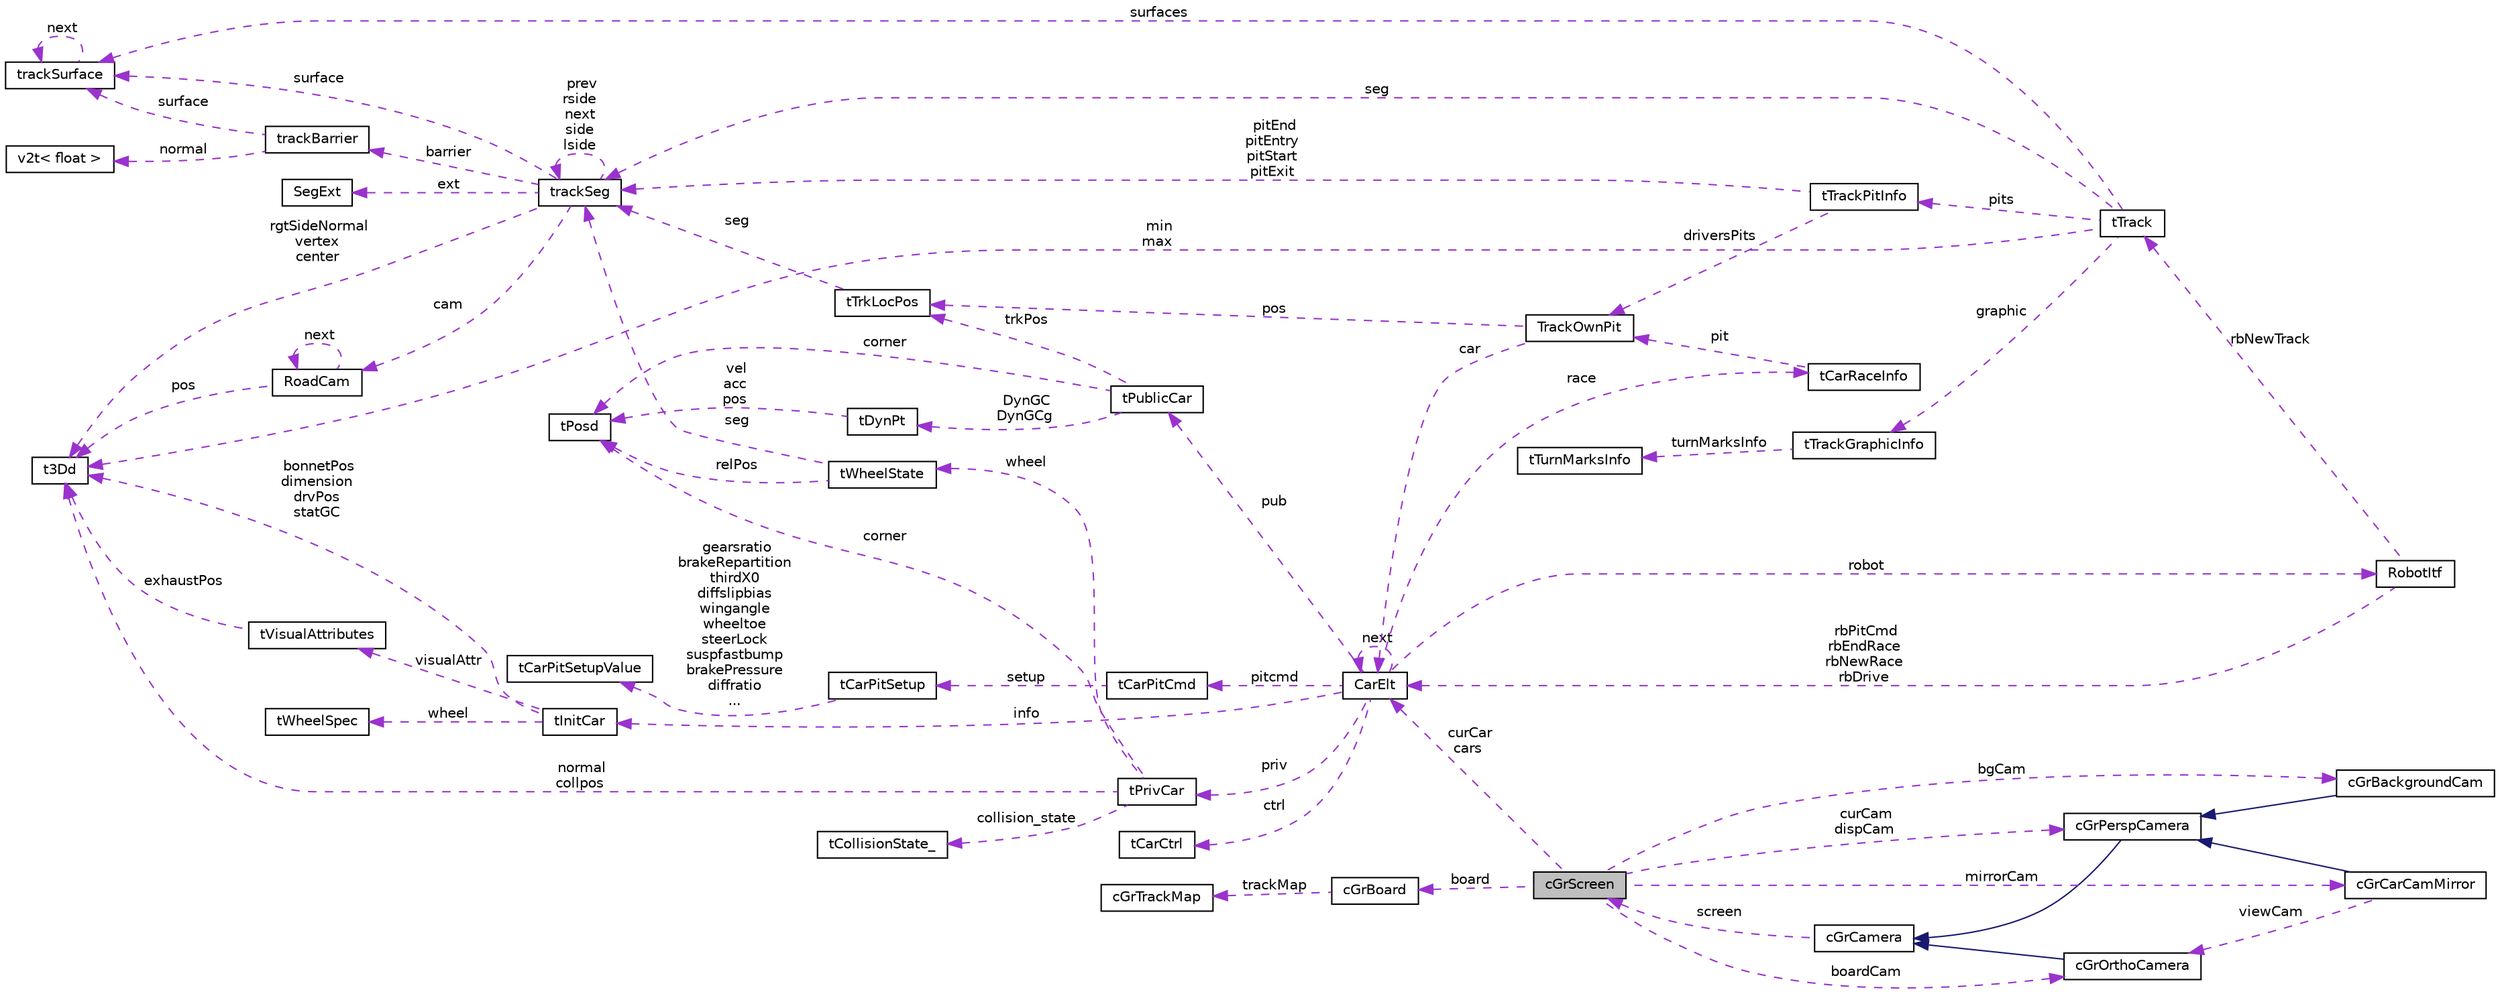 digraph "cGrScreen"
{
  edge [fontname="Helvetica",fontsize="10",labelfontname="Helvetica",labelfontsize="10"];
  node [fontname="Helvetica",fontsize="10",shape=record];
  rankdir="LR";
  Node1 [label="cGrScreen",height=0.2,width=0.4,color="black", fillcolor="grey75", style="filled", fontcolor="black"];
  Node2 -> Node1 [dir="back",color="darkorchid3",fontsize="10",style="dashed",label=" boardCam" ,fontname="Helvetica"];
  Node2 [label="cGrOrthoCamera",height=0.2,width=0.4,color="black", fillcolor="white", style="filled",URL="$classc_gr_ortho_camera.html"];
  Node3 -> Node2 [dir="back",color="midnightblue",fontsize="10",style="solid",fontname="Helvetica"];
  Node3 [label="cGrCamera",height=0.2,width=0.4,color="black", fillcolor="white", style="filled",URL="$classc_gr_camera.html"];
  Node1 -> Node3 [dir="back",color="darkorchid3",fontsize="10",style="dashed",label=" screen" ,fontname="Helvetica"];
  Node4 -> Node1 [dir="back",color="darkorchid3",fontsize="10",style="dashed",label=" mirrorCam" ,fontname="Helvetica"];
  Node4 [label="cGrCarCamMirror",height=0.2,width=0.4,color="black", fillcolor="white", style="filled",URL="$classc_gr_car_cam_mirror.html"];
  Node5 -> Node4 [dir="back",color="midnightblue",fontsize="10",style="solid",fontname="Helvetica"];
  Node5 [label="cGrPerspCamera",height=0.2,width=0.4,color="black", fillcolor="white", style="filled",URL="$classc_gr_persp_camera.html"];
  Node3 -> Node5 [dir="back",color="midnightblue",fontsize="10",style="solid",fontname="Helvetica"];
  Node2 -> Node4 [dir="back",color="darkorchid3",fontsize="10",style="dashed",label=" viewCam" ,fontname="Helvetica"];
  Node6 -> Node1 [dir="back",color="darkorchid3",fontsize="10",style="dashed",label=" curCar\ncars" ,fontname="Helvetica"];
  Node6 [label="CarElt",height=0.2,width=0.4,color="black", fillcolor="white", style="filled",URL="$struct_car_elt.html",tooltip="Car structure (tCarElt). "];
  Node7 -> Node6 [dir="back",color="darkorchid3",fontsize="10",style="dashed",label=" robot" ,fontname="Helvetica"];
  Node7 [label="RobotItf",height=0.2,width=0.4,color="black", fillcolor="white", style="filled",URL="$struct_robot_itf.html",tooltip="Interface Structure for Robots. "];
  Node6 -> Node7 [dir="back",color="darkorchid3",fontsize="10",style="dashed",label=" rbPitCmd\nrbEndRace\nrbNewRace\nrbDrive" ,fontname="Helvetica"];
  Node8 -> Node7 [dir="back",color="darkorchid3",fontsize="10",style="dashed",label=" rbNewTrack" ,fontname="Helvetica"];
  Node8 [label="tTrack",height=0.2,width=0.4,color="black", fillcolor="white", style="filled",URL="$structt_track.html",tooltip="Track structure. "];
  Node9 -> Node8 [dir="back",color="darkorchid3",fontsize="10",style="dashed",label=" min\nmax" ,fontname="Helvetica"];
  Node9 [label="t3Dd",height=0.2,width=0.4,color="black", fillcolor="white", style="filled",URL="$structt3_dd.html",tooltip="3D point. "];
  Node10 -> Node8 [dir="back",color="darkorchid3",fontsize="10",style="dashed",label=" surfaces" ,fontname="Helvetica"];
  Node10 [label="trackSurface",height=0.2,width=0.4,color="black", fillcolor="white", style="filled",URL="$structtrack_surface.html",tooltip="Surface. "];
  Node10 -> Node10 [dir="back",color="darkorchid3",fontsize="10",style="dashed",label=" next" ,fontname="Helvetica"];
  Node11 -> Node8 [dir="back",color="darkorchid3",fontsize="10",style="dashed",label=" pits" ,fontname="Helvetica"];
  Node11 [label="tTrackPitInfo",height=0.2,width=0.4,color="black", fillcolor="white", style="filled",URL="$structt_track_pit_info.html",tooltip="Pits Info Structure. "];
  Node12 -> Node11 [dir="back",color="darkorchid3",fontsize="10",style="dashed",label=" driversPits" ,fontname="Helvetica"];
  Node12 [label="TrackOwnPit",height=0.2,width=0.4,color="black", fillcolor="white", style="filled",URL="$struct_track_own_pit.html",tooltip="Driver&#39;s pit. "];
  Node13 -> Node12 [dir="back",color="darkorchid3",fontsize="10",style="dashed",label=" pos" ,fontname="Helvetica"];
  Node13 [label="tTrkLocPos",height=0.2,width=0.4,color="black", fillcolor="white", style="filled",URL="$structt_trk_loc_pos.html",tooltip="Location on the track in local coordinates. "];
  Node14 -> Node13 [dir="back",color="darkorchid3",fontsize="10",style="dashed",label=" seg" ,fontname="Helvetica"];
  Node14 [label="trackSeg",height=0.2,width=0.4,color="black", fillcolor="white", style="filled",URL="$structtrack_seg.html",tooltip="Track segment (tTrackSeg) The segments can be straights (type TR_STR): (the track goes from the right..."];
  Node9 -> Node14 [dir="back",color="darkorchid3",fontsize="10",style="dashed",label=" rgtSideNormal\nvertex\ncenter" ,fontname="Helvetica"];
  Node15 -> Node14 [dir="back",color="darkorchid3",fontsize="10",style="dashed",label=" barrier" ,fontname="Helvetica"];
  Node15 [label="trackBarrier",height=0.2,width=0.4,color="black", fillcolor="white", style="filled",URL="$structtrack_barrier.html",tooltip="Barrier. "];
  Node10 -> Node15 [dir="back",color="darkorchid3",fontsize="10",style="dashed",label=" surface" ,fontname="Helvetica"];
  Node16 -> Node15 [dir="back",color="darkorchid3",fontsize="10",style="dashed",label=" normal" ,fontname="Helvetica"];
  Node16 [label="v2t\< float \>",height=0.2,width=0.4,color="black", fillcolor="white", style="filled",URL="$classv2t.html"];
  Node10 -> Node14 [dir="back",color="darkorchid3",fontsize="10",style="dashed",label=" surface" ,fontname="Helvetica"];
  Node17 -> Node14 [dir="back",color="darkorchid3",fontsize="10",style="dashed",label=" cam" ,fontname="Helvetica"];
  Node17 [label="RoadCam",height=0.2,width=0.4,color="black", fillcolor="white", style="filled",URL="$struct_road_cam.html",tooltip="road camera "];
  Node9 -> Node17 [dir="back",color="darkorchid3",fontsize="10",style="dashed",label=" pos" ,fontname="Helvetica"];
  Node17 -> Node17 [dir="back",color="darkorchid3",fontsize="10",style="dashed",label=" next" ,fontname="Helvetica"];
  Node18 -> Node14 [dir="back",color="darkorchid3",fontsize="10",style="dashed",label=" ext" ,fontname="Helvetica"];
  Node18 [label="SegExt",height=0.2,width=0.4,color="black", fillcolor="white", style="filled",URL="$struct_seg_ext.html",tooltip="Extended track segment. "];
  Node14 -> Node14 [dir="back",color="darkorchid3",fontsize="10",style="dashed",label=" prev\nrside\nnext\nside\nlside" ,fontname="Helvetica"];
  Node6 -> Node12 [dir="back",color="darkorchid3",fontsize="10",style="dashed",label=" car" ,fontname="Helvetica"];
  Node14 -> Node11 [dir="back",color="darkorchid3",fontsize="10",style="dashed",label=" pitEnd\npitEntry\npitStart\npitExit" ,fontname="Helvetica"];
  Node19 -> Node8 [dir="back",color="darkorchid3",fontsize="10",style="dashed",label=" graphic" ,fontname="Helvetica"];
  Node19 [label="tTrackGraphicInfo",height=0.2,width=0.4,color="black", fillcolor="white", style="filled",URL="$structt_track_graphic_info.html"];
  Node20 -> Node19 [dir="back",color="darkorchid3",fontsize="10",style="dashed",label=" turnMarksInfo" ,fontname="Helvetica"];
  Node20 [label="tTurnMarksInfo",height=0.2,width=0.4,color="black", fillcolor="white", style="filled",URL="$structt_turn_marks_info.html"];
  Node14 -> Node8 [dir="back",color="darkorchid3",fontsize="10",style="dashed",label=" seg" ,fontname="Helvetica"];
  Node21 -> Node6 [dir="back",color="darkorchid3",fontsize="10",style="dashed",label=" pitcmd" ,fontname="Helvetica"];
  Node21 [label="tCarPitCmd",height=0.2,width=0.4,color="black", fillcolor="white", style="filled",URL="$structt_car_pit_cmd.html",tooltip="Command issued by the car during pit stop. "];
  Node22 -> Node21 [dir="back",color="darkorchid3",fontsize="10",style="dashed",label=" setup" ,fontname="Helvetica"];
  Node22 [label="tCarPitSetup",height=0.2,width=0.4,color="black", fillcolor="white", style="filled",URL="$structt_car_pit_setup.html"];
  Node23 -> Node22 [dir="back",color="darkorchid3",fontsize="10",style="dashed",label=" gearsratio\nbrakeRepartition\nthirdX0\ndiffslipbias\nwingangle\nwheeltoe\nsteerLock\nsuspfastbump\nbrakePressure\ndiffratio\n..." ,fontname="Helvetica"];
  Node23 [label="tCarPitSetupValue",height=0.2,width=0.4,color="black", fillcolor="white", style="filled",URL="$structt_car_pit_setup_value.html"];
  Node24 -> Node6 [dir="back",color="darkorchid3",fontsize="10",style="dashed",label=" info" ,fontname="Helvetica"];
  Node24 [label="tInitCar",height=0.2,width=0.4,color="black", fillcolor="white", style="filled",URL="$structt_init_car.html",tooltip="Static Public info. "];
  Node9 -> Node24 [dir="back",color="darkorchid3",fontsize="10",style="dashed",label=" bonnetPos\ndimension\ndrvPos\nstatGC" ,fontname="Helvetica"];
  Node25 -> Node24 [dir="back",color="darkorchid3",fontsize="10",style="dashed",label=" visualAttr" ,fontname="Helvetica"];
  Node25 [label="tVisualAttributes",height=0.2,width=0.4,color="black", fillcolor="white", style="filled",URL="$structt_visual_attributes.html",tooltip="Static visual attributes. "];
  Node9 -> Node25 [dir="back",color="darkorchid3",fontsize="10",style="dashed",label=" exhaustPos" ,fontname="Helvetica"];
  Node26 -> Node24 [dir="back",color="darkorchid3",fontsize="10",style="dashed",label=" wheel" ,fontname="Helvetica"];
  Node26 [label="tWheelSpec",height=0.2,width=0.4,color="black", fillcolor="white", style="filled",URL="$structt_wheel_spec.html",tooltip="Wheels Specifications. "];
  Node27 -> Node6 [dir="back",color="darkorchid3",fontsize="10",style="dashed",label=" priv" ,fontname="Helvetica"];
  Node27 [label="tPrivCar",height=0.2,width=0.4,color="black", fillcolor="white", style="filled",URL="$structt_priv_car.html",tooltip="Data known only by the driver. "];
  Node9 -> Node27 [dir="back",color="darkorchid3",fontsize="10",style="dashed",label=" normal\ncollpos" ,fontname="Helvetica"];
  Node28 -> Node27 [dir="back",color="darkorchid3",fontsize="10",style="dashed",label=" collision_state" ,fontname="Helvetica"];
  Node28 [label="tCollisionState_",height=0.2,width=0.4,color="black", fillcolor="white", style="filled",URL="$structt_collision_state__.html"];
  Node29 -> Node27 [dir="back",color="darkorchid3",fontsize="10",style="dashed",label=" wheel" ,fontname="Helvetica"];
  Node29 [label="tWheelState",height=0.2,width=0.4,color="black", fillcolor="white", style="filled",URL="$structt_wheel_state.html",tooltip="Dynamic wheel information. "];
  Node30 -> Node29 [dir="back",color="darkorchid3",fontsize="10",style="dashed",label=" relPos" ,fontname="Helvetica"];
  Node30 [label="tPosd",height=0.2,width=0.4,color="black", fillcolor="white", style="filled",URL="$structt_posd.html",tooltip="6 DOF position. "];
  Node14 -> Node29 [dir="back",color="darkorchid3",fontsize="10",style="dashed",label=" seg" ,fontname="Helvetica"];
  Node30 -> Node27 [dir="back",color="darkorchid3",fontsize="10",style="dashed",label=" corner" ,fontname="Helvetica"];
  Node31 -> Node6 [dir="back",color="darkorchid3",fontsize="10",style="dashed",label=" ctrl" ,fontname="Helvetica"];
  Node31 [label="tCarCtrl",height=0.2,width=0.4,color="black", fillcolor="white", style="filled",URL="$structt_car_ctrl.html",tooltip="Info returned by driver during the race. "];
  Node32 -> Node6 [dir="back",color="darkorchid3",fontsize="10",style="dashed",label=" race" ,fontname="Helvetica"];
  Node32 [label="tCarRaceInfo",height=0.2,width=0.4,color="black", fillcolor="white", style="filled",URL="$structt_car_race_info.html",tooltip="Race Administrative info. "];
  Node12 -> Node32 [dir="back",color="darkorchid3",fontsize="10",style="dashed",label=" pit" ,fontname="Helvetica"];
  Node6 -> Node6 [dir="back",color="darkorchid3",fontsize="10",style="dashed",label=" next" ,fontname="Helvetica"];
  Node33 -> Node6 [dir="back",color="darkorchid3",fontsize="10",style="dashed",label=" pub" ,fontname="Helvetica"];
  Node33 [label="tPublicCar",height=0.2,width=0.4,color="black", fillcolor="white", style="filled",URL="$structt_public_car.html",tooltip="Public info on the cars. "];
  Node13 -> Node33 [dir="back",color="darkorchid3",fontsize="10",style="dashed",label=" trkPos" ,fontname="Helvetica"];
  Node34 -> Node33 [dir="back",color="darkorchid3",fontsize="10",style="dashed",label=" DynGC\nDynGCg" ,fontname="Helvetica"];
  Node34 [label="tDynPt",height=0.2,width=0.4,color="black", fillcolor="white", style="filled",URL="$structt_dyn_pt.html",tooltip="Dynamic point structure. "];
  Node30 -> Node34 [dir="back",color="darkorchid3",fontsize="10",style="dashed",label=" vel\nacc\npos" ,fontname="Helvetica"];
  Node30 -> Node33 [dir="back",color="darkorchid3",fontsize="10",style="dashed",label=" corner" ,fontname="Helvetica"];
  Node35 -> Node1 [dir="back",color="darkorchid3",fontsize="10",style="dashed",label=" bgCam" ,fontname="Helvetica"];
  Node35 [label="cGrBackgroundCam",height=0.2,width=0.4,color="black", fillcolor="white", style="filled",URL="$classc_gr_background_cam.html"];
  Node5 -> Node35 [dir="back",color="midnightblue",fontsize="10",style="solid",fontname="Helvetica"];
  Node36 -> Node1 [dir="back",color="darkorchid3",fontsize="10",style="dashed",label=" board" ,fontname="Helvetica"];
  Node36 [label="cGrBoard",height=0.2,width=0.4,color="black", fillcolor="white", style="filled",URL="$classc_gr_board.html"];
  Node37 -> Node36 [dir="back",color="darkorchid3",fontsize="10",style="dashed",label=" trackMap" ,fontname="Helvetica"];
  Node37 [label="cGrTrackMap",height=0.2,width=0.4,color="black", fillcolor="white", style="filled",URL="$classc_gr_track_map.html"];
  Node5 -> Node1 [dir="back",color="darkorchid3",fontsize="10",style="dashed",label=" curCam\ndispCam" ,fontname="Helvetica"];
}
